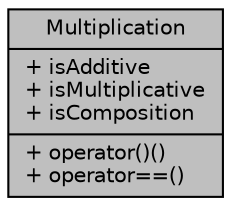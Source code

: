 digraph G
{
  edge [fontname="Helvetica",fontsize="10",labelfontname="Helvetica",labelfontsize="10"];
  node [fontname="Helvetica",fontsize="10",shape=record];
  Node1 [label="{Multiplication\n|+ isAdditive\l+ isMultiplicative\l+ isComposition\l|+ operator()()\l+ operator==()\l}",height=0.2,width=0.4,color="black", fillcolor="grey75", style="filled" fontcolor="black"];
}
